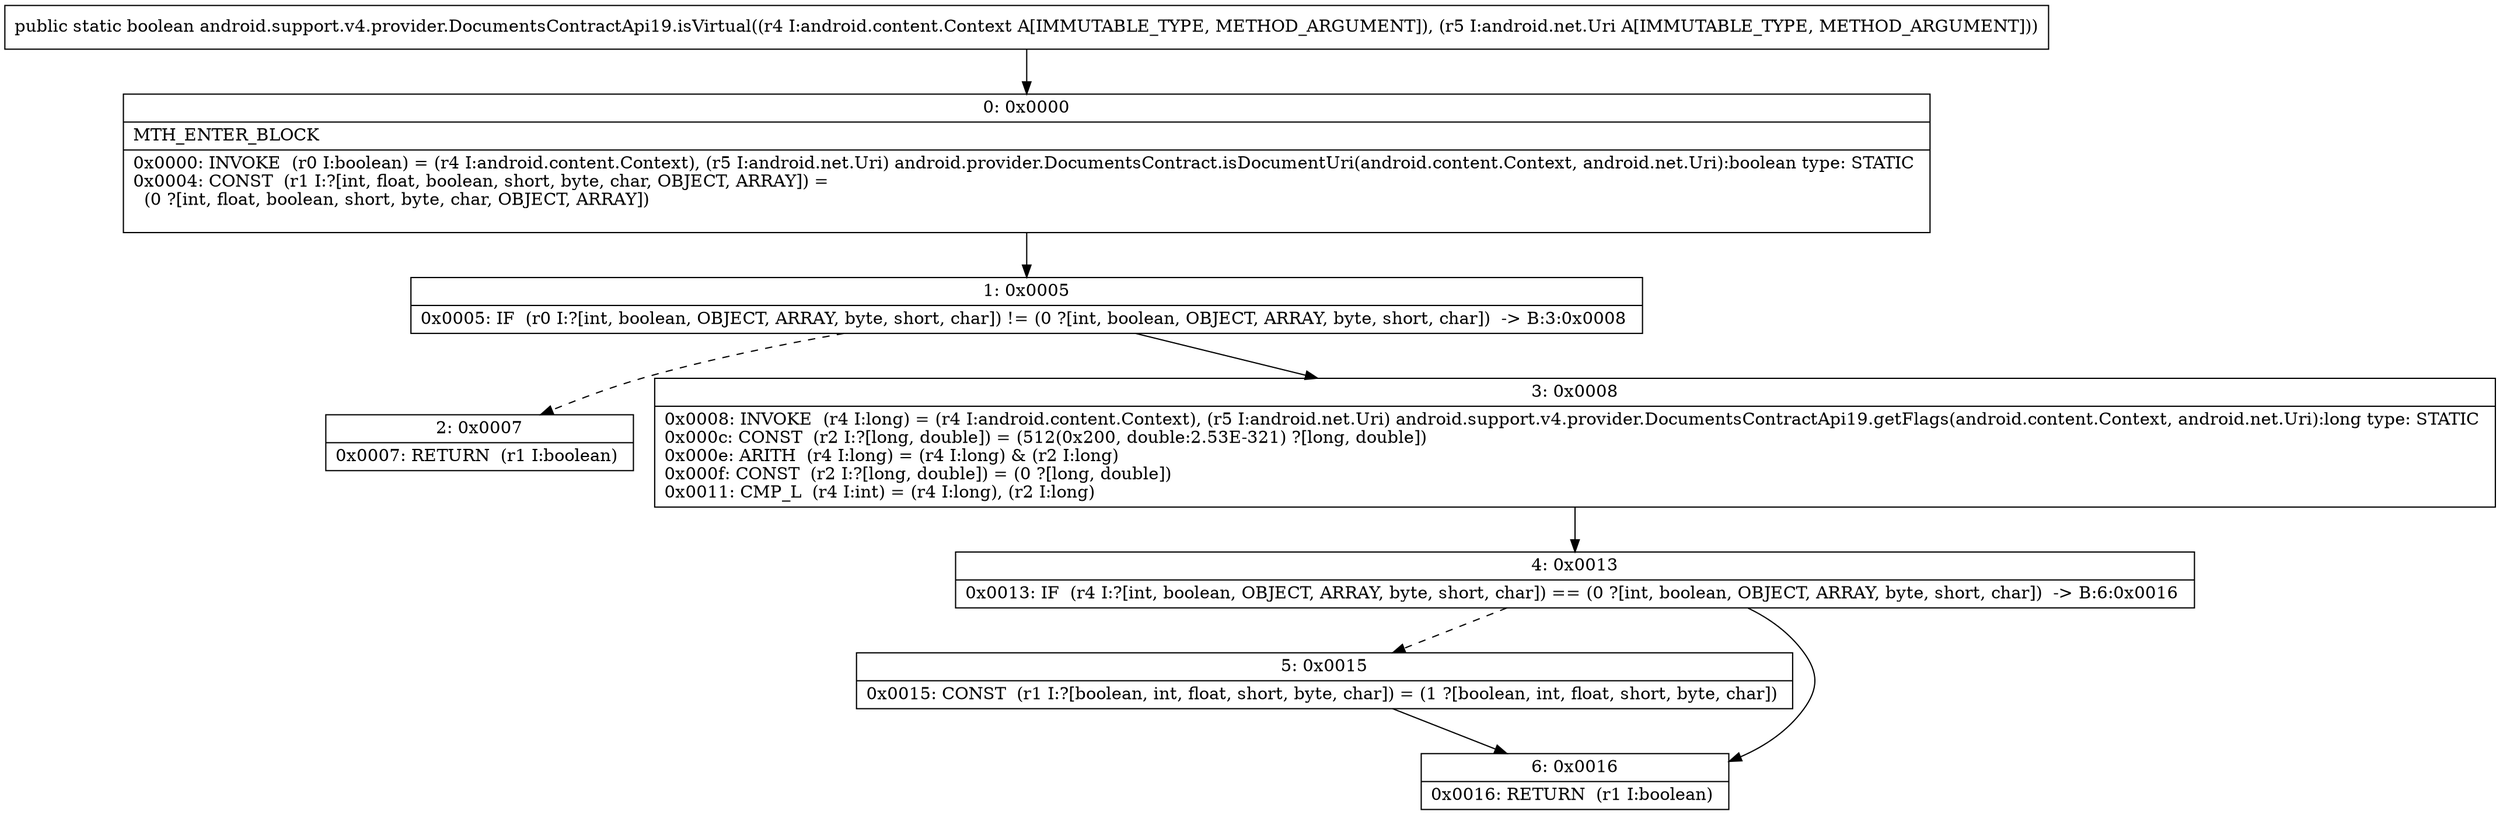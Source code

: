digraph "CFG forandroid.support.v4.provider.DocumentsContractApi19.isVirtual(Landroid\/content\/Context;Landroid\/net\/Uri;)Z" {
Node_0 [shape=record,label="{0\:\ 0x0000|MTH_ENTER_BLOCK\l|0x0000: INVOKE  (r0 I:boolean) = (r4 I:android.content.Context), (r5 I:android.net.Uri) android.provider.DocumentsContract.isDocumentUri(android.content.Context, android.net.Uri):boolean type: STATIC \l0x0004: CONST  (r1 I:?[int, float, boolean, short, byte, char, OBJECT, ARRAY]) = \l  (0 ?[int, float, boolean, short, byte, char, OBJECT, ARRAY])\l \l}"];
Node_1 [shape=record,label="{1\:\ 0x0005|0x0005: IF  (r0 I:?[int, boolean, OBJECT, ARRAY, byte, short, char]) != (0 ?[int, boolean, OBJECT, ARRAY, byte, short, char])  \-\> B:3:0x0008 \l}"];
Node_2 [shape=record,label="{2\:\ 0x0007|0x0007: RETURN  (r1 I:boolean) \l}"];
Node_3 [shape=record,label="{3\:\ 0x0008|0x0008: INVOKE  (r4 I:long) = (r4 I:android.content.Context), (r5 I:android.net.Uri) android.support.v4.provider.DocumentsContractApi19.getFlags(android.content.Context, android.net.Uri):long type: STATIC \l0x000c: CONST  (r2 I:?[long, double]) = (512(0x200, double:2.53E\-321) ?[long, double]) \l0x000e: ARITH  (r4 I:long) = (r4 I:long) & (r2 I:long) \l0x000f: CONST  (r2 I:?[long, double]) = (0 ?[long, double]) \l0x0011: CMP_L  (r4 I:int) = (r4 I:long), (r2 I:long) \l}"];
Node_4 [shape=record,label="{4\:\ 0x0013|0x0013: IF  (r4 I:?[int, boolean, OBJECT, ARRAY, byte, short, char]) == (0 ?[int, boolean, OBJECT, ARRAY, byte, short, char])  \-\> B:6:0x0016 \l}"];
Node_5 [shape=record,label="{5\:\ 0x0015|0x0015: CONST  (r1 I:?[boolean, int, float, short, byte, char]) = (1 ?[boolean, int, float, short, byte, char]) \l}"];
Node_6 [shape=record,label="{6\:\ 0x0016|0x0016: RETURN  (r1 I:boolean) \l}"];
MethodNode[shape=record,label="{public static boolean android.support.v4.provider.DocumentsContractApi19.isVirtual((r4 I:android.content.Context A[IMMUTABLE_TYPE, METHOD_ARGUMENT]), (r5 I:android.net.Uri A[IMMUTABLE_TYPE, METHOD_ARGUMENT])) }"];
MethodNode -> Node_0;
Node_0 -> Node_1;
Node_1 -> Node_2[style=dashed];
Node_1 -> Node_3;
Node_3 -> Node_4;
Node_4 -> Node_5[style=dashed];
Node_4 -> Node_6;
Node_5 -> Node_6;
}

